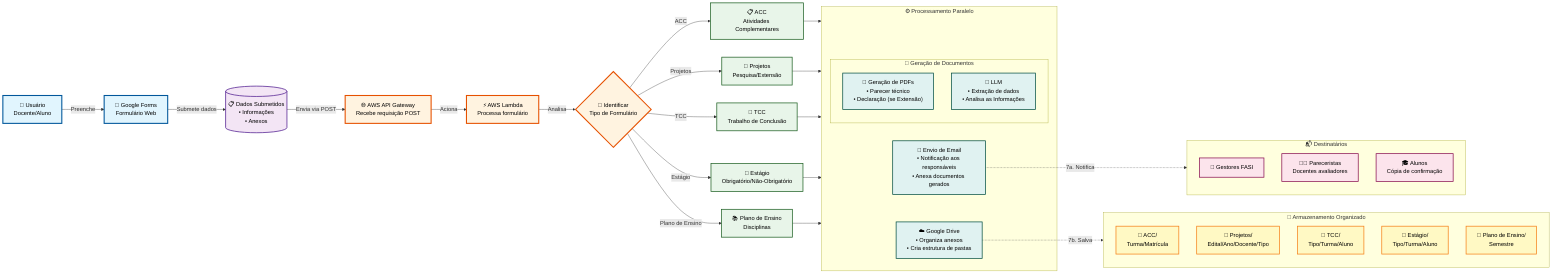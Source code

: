 flowchart LR
    %% Camada do Usuário
    User["👤 Usuário<br/>Docente/Aluno"]
    Form["📝 Google Forms<br/>Formulário Web"]
    
    %% Camada de Entrada de Dados
    FormData[("📋 Dados Submetidos<br/>• Informações<br/>• Anexos")]
    
    %% Camada AWS
    API["🌐 AWS API Gateway<br/>Recebe requisição POST"]
    Lambda["⚡ AWS Lambda<br/>Processa formulário"]
    
    %% Camada de Processamento
    Router{"🔀 Identificar<br/>Tipo de Formulário"}
    
    %% Tipos de Formulário
    FormACC["📋 ACC<br/>Atividades Complementares"]
    FormPROJ["🔬 Projetos<br/>Pesquisa/Extensão"]
    FormTCC["📝 TCC<br/>Trabalho de Conclusão"]
    FormESTAGIO["💼 Estágio<br/>Obrigatório/Não-Obrigatório"]
    FormPLANO["📚 Plano de Ensino<br/>Disciplinas"]
    
    %% Destinatários
    subgraph Recipients ["📬 Destinatários"]
        direction TB
        Coord["👔 Gestores FASI"]
        Parecer["👨‍🏫 Pareceristas<br/>Docentes avaliadores"]
        Student["🎓 Alunos<br/>Cópia de confirmação"]
    end
    
    %% Armazenamento
    subgraph Storage ["💾 Armazenamento Organizado"]
        direction TB
        DriveACC["📁 ACC/<br/>Turma/Matrícula"]
        DrivePROJ["📁 Projetos/<br/>Edital/Ano/Docente/Tipo"]
        DriveTCC["📁 TCC/<br/>Tipo/Turma/Aluno"]
        DriveEST["📁 Estágio/<br/>Tipo/Turma/Aluno"]
        DrivePLANO["📁 Plano de Ensino/<br/>Semestre"]
    end
    
    %% Fluxo de Dados Principal
    User -->|"Preenche"| Form
    Form -->|"Submete dados"| FormData
    FormData -->|"Envia via POST"| API
    API -->|"Aciona"| Lambda
    Lambda -->|"Analisa"| Router
    
    %% Roteamento por tipo
    Router -->|"ACC"| FormACC
    Router -->|"Projetos"| FormPROJ
    Router -->|"TCC"| FormTCC
    Router -->|"Estágio"| FormESTAGIO
    Router -->|"Plano de Ensino"| FormPLANO
    
    %% Processamento Paralelo
    subgraph Processing ["⚙️ Processamento Paralelo"]
        direction TB
        Email["📧 Envio de Email<br/>• Notificação aos responsáveis<br/>• Anexa documentos gerados"]
        
        subgraph DocGen ["📝 Geração de Documentos"]
            direction TB
            PDF["📄 Geração de PDFs<br/>• Parecer técnico<br/>• Declaração (se Extensão)"]
            IA["🧠 LLM<br/>• Extração de dados<br/>• Analisa as Informações"]
        end
        
        Drive["☁️ Google Drive<br/>• Organiza anexos<br/>• Cria estrutura de pastas"]
    end
    %% Processamento de cada tipo
    FormACC --> Processing
    FormPROJ --> Processing
    FormTCC --> Processing
    FormESTAGIO --> Processing
    FormPLANO --> Processing
    
    %% Ações paralelas
    Email -.->|"7a. Notifica"| Recipients
    Drive -.->|"7b. Salva"| Storage
    
    %% Distribuição de emails
   
    
    %% Armazenamento por tipo
    
    
    %% Resposta ao usuário
    
    %% Estilos
    classDef userLayer fill:#E1F5FE,stroke:#01579B,stroke-width:3px,color:#000
    classDef dataLayer fill:#F3E5F5,stroke:#4A148C,stroke-width:2px,color:#000
    classDef awsLayer fill:#FFF3E0,stroke:#E65100,stroke-width:3px,color:#000
    classDef formType fill:#E8F5E9,stroke:#1B5E20,stroke-width:2px,color:#000
    classDef processing fill:#E0F2F1,stroke:#004D40,stroke-width:2px,color:#000
    classDef recipients fill:#FCE4EC,stroke:#880E4F,stroke-width:2px,color:#000
    classDef storage fill:#FFF9C4,stroke:#F57F17,stroke-width:2px,color:#000
    classDef success fill:#C8E6C9,stroke:#2E7D32,stroke-width:2px,color:#000
    
    class User,Form userLayer
    class FormData dataLayer
    class API,Lambda awsLayer
    class Router awsLayer
    class FormACC,FormPROJ,FormTCC,FormESTAGIO,FormPLANO formType
    class Email,IA,PDF,Drive processing
    class Coord,Parecer,Student recipients
    class DriveACC,DrivePROJ,DriveTCC,DriveEST,DrivePLANO storage
    class Response success